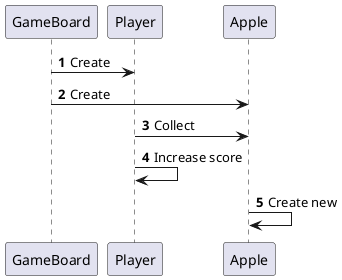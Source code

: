 @startuml
'https://plantuml.com/sequence-diagram

autonumber

GameBoard -> Player: Create
GameBoard -> Apple: Create
Player -> Apple: Collect
Player -> Player: Increase score
Apple -> Apple: Create new


@enduml